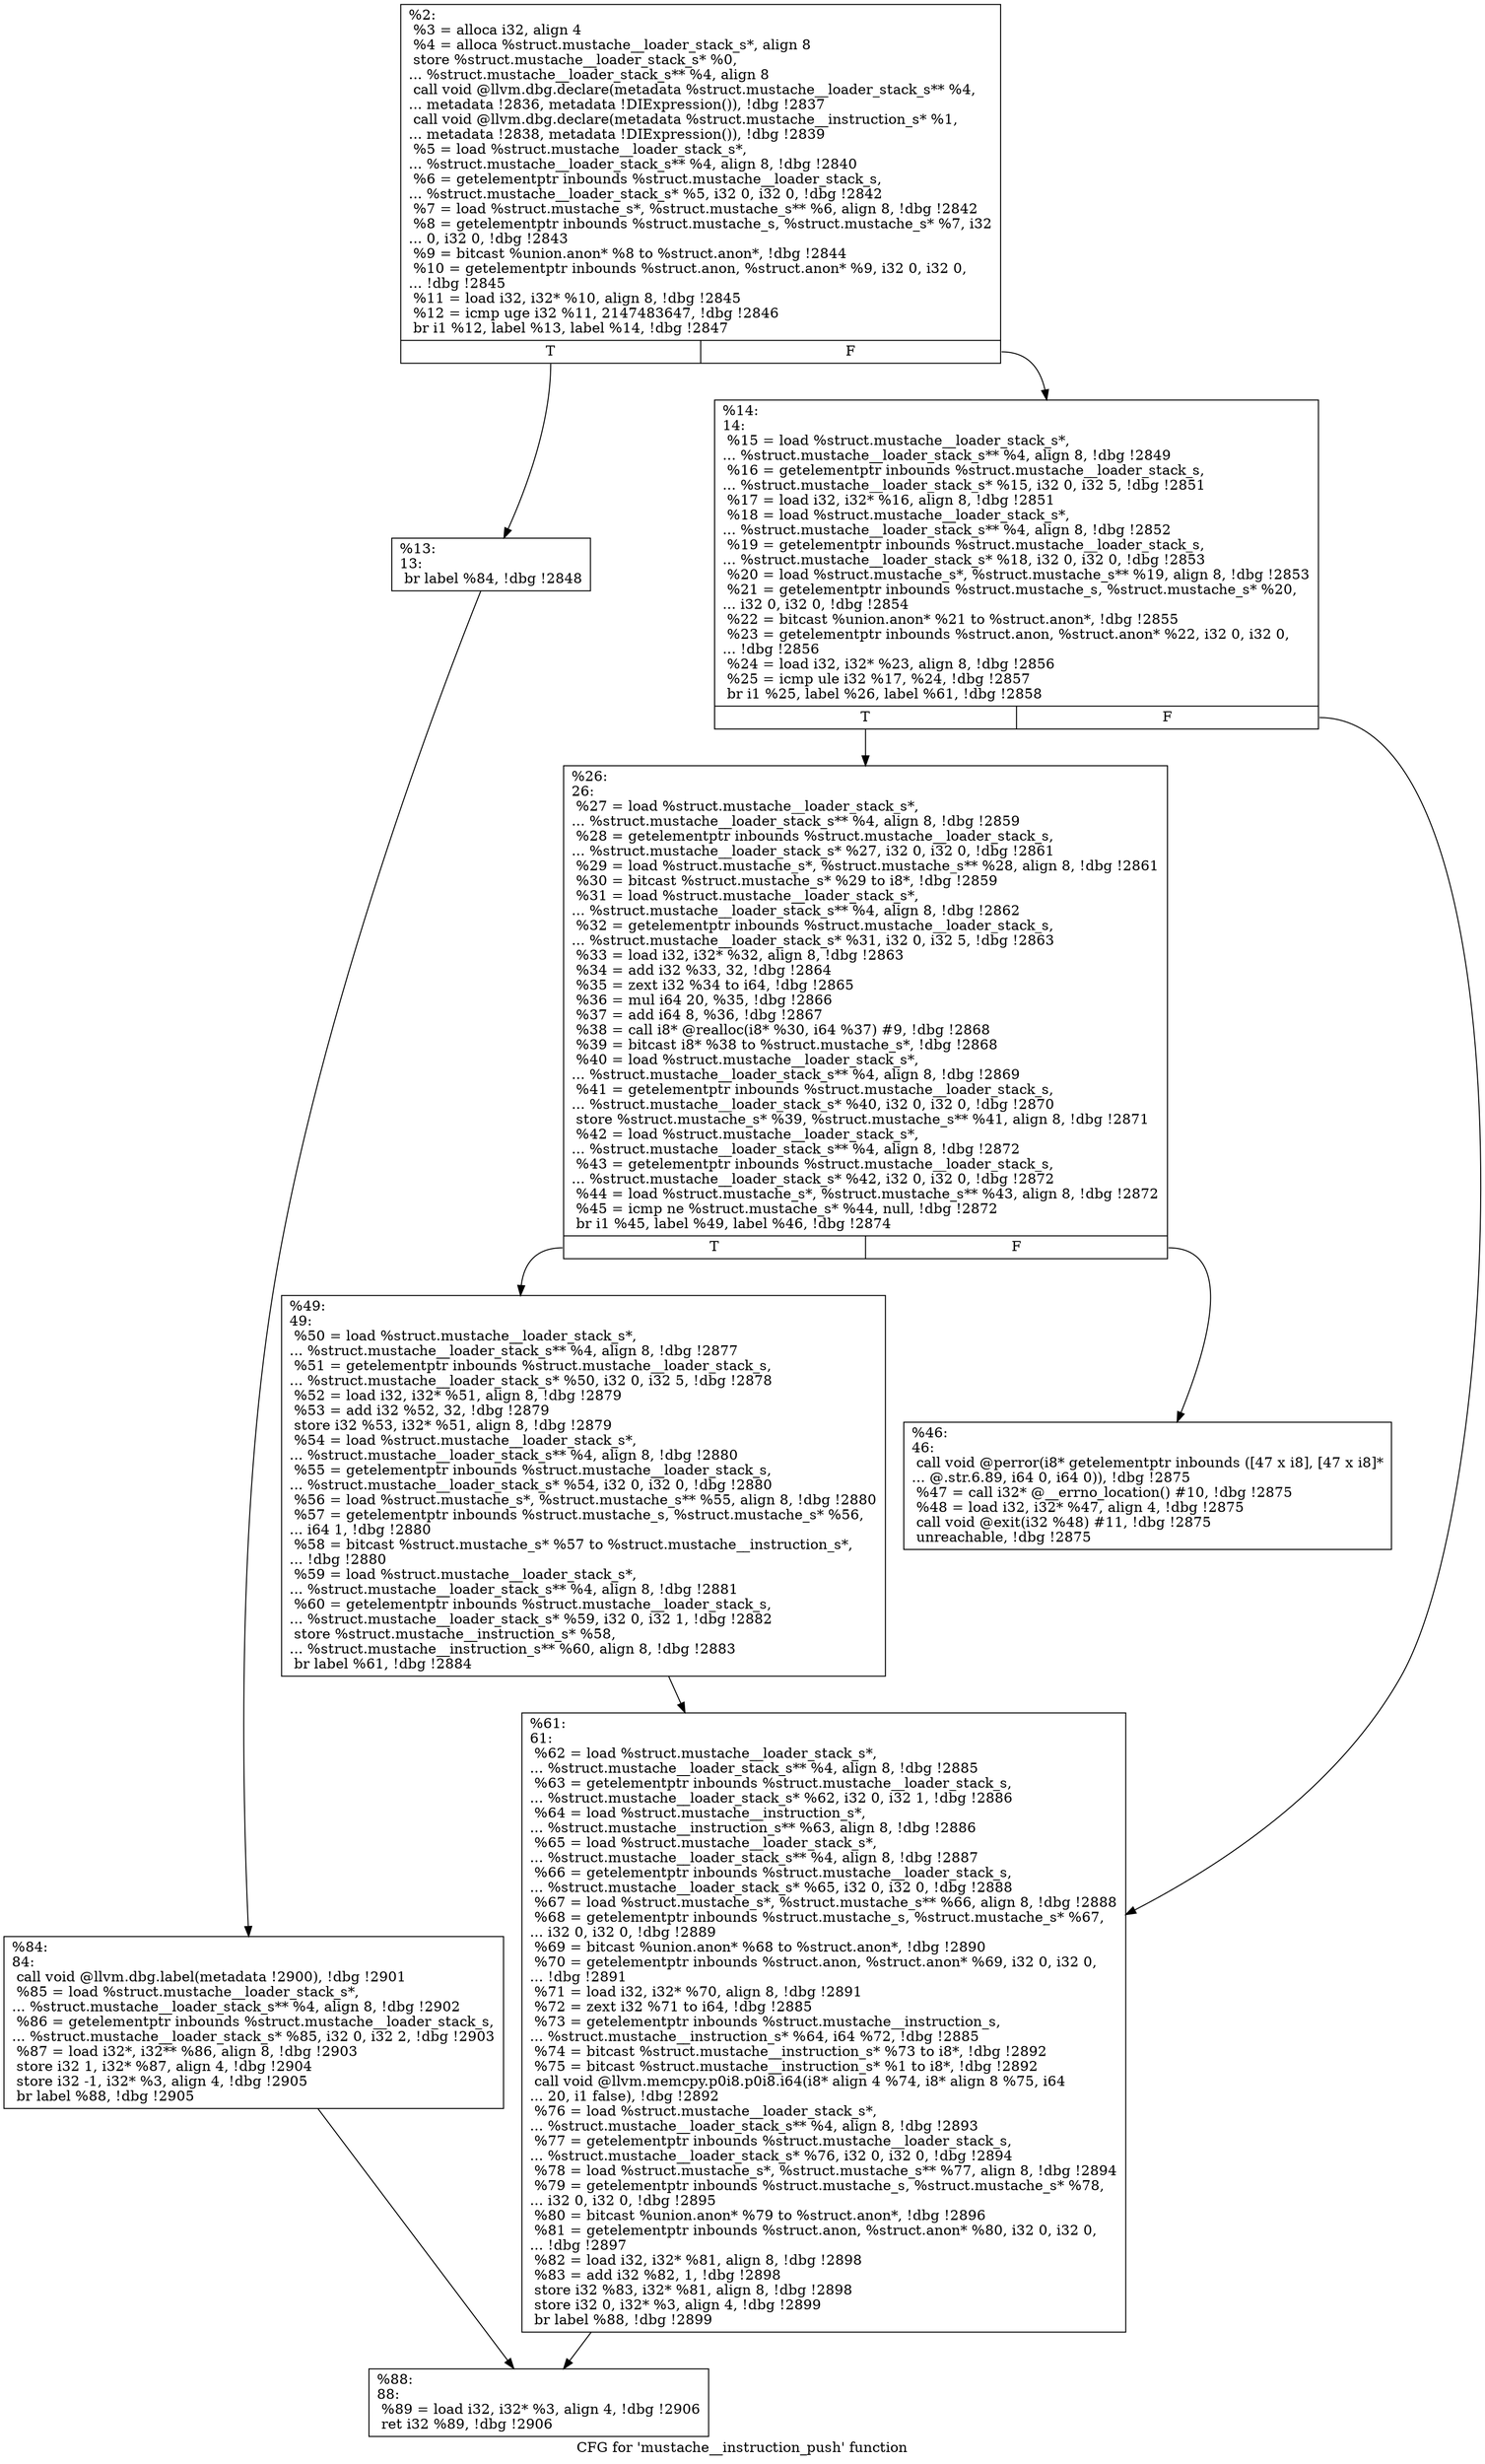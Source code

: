 digraph "CFG for 'mustache__instruction_push' function" {
	label="CFG for 'mustache__instruction_push' function";

	Node0x556851fb3830 [shape=record,label="{%2:\l  %3 = alloca i32, align 4\l  %4 = alloca %struct.mustache__loader_stack_s*, align 8\l  store %struct.mustache__loader_stack_s* %0,\l... %struct.mustache__loader_stack_s** %4, align 8\l  call void @llvm.dbg.declare(metadata %struct.mustache__loader_stack_s** %4,\l... metadata !2836, metadata !DIExpression()), !dbg !2837\l  call void @llvm.dbg.declare(metadata %struct.mustache__instruction_s* %1,\l... metadata !2838, metadata !DIExpression()), !dbg !2839\l  %5 = load %struct.mustache__loader_stack_s*,\l... %struct.mustache__loader_stack_s** %4, align 8, !dbg !2840\l  %6 = getelementptr inbounds %struct.mustache__loader_stack_s,\l... %struct.mustache__loader_stack_s* %5, i32 0, i32 0, !dbg !2842\l  %7 = load %struct.mustache_s*, %struct.mustache_s** %6, align 8, !dbg !2842\l  %8 = getelementptr inbounds %struct.mustache_s, %struct.mustache_s* %7, i32\l... 0, i32 0, !dbg !2843\l  %9 = bitcast %union.anon* %8 to %struct.anon*, !dbg !2844\l  %10 = getelementptr inbounds %struct.anon, %struct.anon* %9, i32 0, i32 0,\l... !dbg !2845\l  %11 = load i32, i32* %10, align 8, !dbg !2845\l  %12 = icmp uge i32 %11, 2147483647, !dbg !2846\l  br i1 %12, label %13, label %14, !dbg !2847\l|{<s0>T|<s1>F}}"];
	Node0x556851fb3830:s0 -> Node0x556851fb80d0;
	Node0x556851fb3830:s1 -> Node0x556851fb8120;
	Node0x556851fb80d0 [shape=record,label="{%13:\l13:                                               \l  br label %84, !dbg !2848\l}"];
	Node0x556851fb80d0 -> Node0x556851fb82b0;
	Node0x556851fb8120 [shape=record,label="{%14:\l14:                                               \l  %15 = load %struct.mustache__loader_stack_s*,\l... %struct.mustache__loader_stack_s** %4, align 8, !dbg !2849\l  %16 = getelementptr inbounds %struct.mustache__loader_stack_s,\l... %struct.mustache__loader_stack_s* %15, i32 0, i32 5, !dbg !2851\l  %17 = load i32, i32* %16, align 8, !dbg !2851\l  %18 = load %struct.mustache__loader_stack_s*,\l... %struct.mustache__loader_stack_s** %4, align 8, !dbg !2852\l  %19 = getelementptr inbounds %struct.mustache__loader_stack_s,\l... %struct.mustache__loader_stack_s* %18, i32 0, i32 0, !dbg !2853\l  %20 = load %struct.mustache_s*, %struct.mustache_s** %19, align 8, !dbg !2853\l  %21 = getelementptr inbounds %struct.mustache_s, %struct.mustache_s* %20,\l... i32 0, i32 0, !dbg !2854\l  %22 = bitcast %union.anon* %21 to %struct.anon*, !dbg !2855\l  %23 = getelementptr inbounds %struct.anon, %struct.anon* %22, i32 0, i32 0,\l... !dbg !2856\l  %24 = load i32, i32* %23, align 8, !dbg !2856\l  %25 = icmp ule i32 %17, %24, !dbg !2857\l  br i1 %25, label %26, label %61, !dbg !2858\l|{<s0>T|<s1>F}}"];
	Node0x556851fb8120:s0 -> Node0x556851fb8170;
	Node0x556851fb8120:s1 -> Node0x556851fb8260;
	Node0x556851fb8170 [shape=record,label="{%26:\l26:                                               \l  %27 = load %struct.mustache__loader_stack_s*,\l... %struct.mustache__loader_stack_s** %4, align 8, !dbg !2859\l  %28 = getelementptr inbounds %struct.mustache__loader_stack_s,\l... %struct.mustache__loader_stack_s* %27, i32 0, i32 0, !dbg !2861\l  %29 = load %struct.mustache_s*, %struct.mustache_s** %28, align 8, !dbg !2861\l  %30 = bitcast %struct.mustache_s* %29 to i8*, !dbg !2859\l  %31 = load %struct.mustache__loader_stack_s*,\l... %struct.mustache__loader_stack_s** %4, align 8, !dbg !2862\l  %32 = getelementptr inbounds %struct.mustache__loader_stack_s,\l... %struct.mustache__loader_stack_s* %31, i32 0, i32 5, !dbg !2863\l  %33 = load i32, i32* %32, align 8, !dbg !2863\l  %34 = add i32 %33, 32, !dbg !2864\l  %35 = zext i32 %34 to i64, !dbg !2865\l  %36 = mul i64 20, %35, !dbg !2866\l  %37 = add i64 8, %36, !dbg !2867\l  %38 = call i8* @realloc(i8* %30, i64 %37) #9, !dbg !2868\l  %39 = bitcast i8* %38 to %struct.mustache_s*, !dbg !2868\l  %40 = load %struct.mustache__loader_stack_s*,\l... %struct.mustache__loader_stack_s** %4, align 8, !dbg !2869\l  %41 = getelementptr inbounds %struct.mustache__loader_stack_s,\l... %struct.mustache__loader_stack_s* %40, i32 0, i32 0, !dbg !2870\l  store %struct.mustache_s* %39, %struct.mustache_s** %41, align 8, !dbg !2871\l  %42 = load %struct.mustache__loader_stack_s*,\l... %struct.mustache__loader_stack_s** %4, align 8, !dbg !2872\l  %43 = getelementptr inbounds %struct.mustache__loader_stack_s,\l... %struct.mustache__loader_stack_s* %42, i32 0, i32 0, !dbg !2872\l  %44 = load %struct.mustache_s*, %struct.mustache_s** %43, align 8, !dbg !2872\l  %45 = icmp ne %struct.mustache_s* %44, null, !dbg !2872\l  br i1 %45, label %49, label %46, !dbg !2874\l|{<s0>T|<s1>F}}"];
	Node0x556851fb8170:s0 -> Node0x556851fb8210;
	Node0x556851fb8170:s1 -> Node0x556851fb81c0;
	Node0x556851fb81c0 [shape=record,label="{%46:\l46:                                               \l  call void @perror(i8* getelementptr inbounds ([47 x i8], [47 x i8]*\l... @.str.6.89, i64 0, i64 0)), !dbg !2875\l  %47 = call i32* @__errno_location() #10, !dbg !2875\l  %48 = load i32, i32* %47, align 4, !dbg !2875\l  call void @exit(i32 %48) #11, !dbg !2875\l  unreachable, !dbg !2875\l}"];
	Node0x556851fb8210 [shape=record,label="{%49:\l49:                                               \l  %50 = load %struct.mustache__loader_stack_s*,\l... %struct.mustache__loader_stack_s** %4, align 8, !dbg !2877\l  %51 = getelementptr inbounds %struct.mustache__loader_stack_s,\l... %struct.mustache__loader_stack_s* %50, i32 0, i32 5, !dbg !2878\l  %52 = load i32, i32* %51, align 8, !dbg !2879\l  %53 = add i32 %52, 32, !dbg !2879\l  store i32 %53, i32* %51, align 8, !dbg !2879\l  %54 = load %struct.mustache__loader_stack_s*,\l... %struct.mustache__loader_stack_s** %4, align 8, !dbg !2880\l  %55 = getelementptr inbounds %struct.mustache__loader_stack_s,\l... %struct.mustache__loader_stack_s* %54, i32 0, i32 0, !dbg !2880\l  %56 = load %struct.mustache_s*, %struct.mustache_s** %55, align 8, !dbg !2880\l  %57 = getelementptr inbounds %struct.mustache_s, %struct.mustache_s* %56,\l... i64 1, !dbg !2880\l  %58 = bitcast %struct.mustache_s* %57 to %struct.mustache__instruction_s*,\l... !dbg !2880\l  %59 = load %struct.mustache__loader_stack_s*,\l... %struct.mustache__loader_stack_s** %4, align 8, !dbg !2881\l  %60 = getelementptr inbounds %struct.mustache__loader_stack_s,\l... %struct.mustache__loader_stack_s* %59, i32 0, i32 1, !dbg !2882\l  store %struct.mustache__instruction_s* %58,\l... %struct.mustache__instruction_s** %60, align 8, !dbg !2883\l  br label %61, !dbg !2884\l}"];
	Node0x556851fb8210 -> Node0x556851fb8260;
	Node0x556851fb8260 [shape=record,label="{%61:\l61:                                               \l  %62 = load %struct.mustache__loader_stack_s*,\l... %struct.mustache__loader_stack_s** %4, align 8, !dbg !2885\l  %63 = getelementptr inbounds %struct.mustache__loader_stack_s,\l... %struct.mustache__loader_stack_s* %62, i32 0, i32 1, !dbg !2886\l  %64 = load %struct.mustache__instruction_s*,\l... %struct.mustache__instruction_s** %63, align 8, !dbg !2886\l  %65 = load %struct.mustache__loader_stack_s*,\l... %struct.mustache__loader_stack_s** %4, align 8, !dbg !2887\l  %66 = getelementptr inbounds %struct.mustache__loader_stack_s,\l... %struct.mustache__loader_stack_s* %65, i32 0, i32 0, !dbg !2888\l  %67 = load %struct.mustache_s*, %struct.mustache_s** %66, align 8, !dbg !2888\l  %68 = getelementptr inbounds %struct.mustache_s, %struct.mustache_s* %67,\l... i32 0, i32 0, !dbg !2889\l  %69 = bitcast %union.anon* %68 to %struct.anon*, !dbg !2890\l  %70 = getelementptr inbounds %struct.anon, %struct.anon* %69, i32 0, i32 0,\l... !dbg !2891\l  %71 = load i32, i32* %70, align 8, !dbg !2891\l  %72 = zext i32 %71 to i64, !dbg !2885\l  %73 = getelementptr inbounds %struct.mustache__instruction_s,\l... %struct.mustache__instruction_s* %64, i64 %72, !dbg !2885\l  %74 = bitcast %struct.mustache__instruction_s* %73 to i8*, !dbg !2892\l  %75 = bitcast %struct.mustache__instruction_s* %1 to i8*, !dbg !2892\l  call void @llvm.memcpy.p0i8.p0i8.i64(i8* align 4 %74, i8* align 8 %75, i64\l... 20, i1 false), !dbg !2892\l  %76 = load %struct.mustache__loader_stack_s*,\l... %struct.mustache__loader_stack_s** %4, align 8, !dbg !2893\l  %77 = getelementptr inbounds %struct.mustache__loader_stack_s,\l... %struct.mustache__loader_stack_s* %76, i32 0, i32 0, !dbg !2894\l  %78 = load %struct.mustache_s*, %struct.mustache_s** %77, align 8, !dbg !2894\l  %79 = getelementptr inbounds %struct.mustache_s, %struct.mustache_s* %78,\l... i32 0, i32 0, !dbg !2895\l  %80 = bitcast %union.anon* %79 to %struct.anon*, !dbg !2896\l  %81 = getelementptr inbounds %struct.anon, %struct.anon* %80, i32 0, i32 0,\l... !dbg !2897\l  %82 = load i32, i32* %81, align 8, !dbg !2898\l  %83 = add i32 %82, 1, !dbg !2898\l  store i32 %83, i32* %81, align 8, !dbg !2898\l  store i32 0, i32* %3, align 4, !dbg !2899\l  br label %88, !dbg !2899\l}"];
	Node0x556851fb8260 -> Node0x556851fb8300;
	Node0x556851fb82b0 [shape=record,label="{%84:\l84:                                               \l  call void @llvm.dbg.label(metadata !2900), !dbg !2901\l  %85 = load %struct.mustache__loader_stack_s*,\l... %struct.mustache__loader_stack_s** %4, align 8, !dbg !2902\l  %86 = getelementptr inbounds %struct.mustache__loader_stack_s,\l... %struct.mustache__loader_stack_s* %85, i32 0, i32 2, !dbg !2903\l  %87 = load i32*, i32** %86, align 8, !dbg !2903\l  store i32 1, i32* %87, align 4, !dbg !2904\l  store i32 -1, i32* %3, align 4, !dbg !2905\l  br label %88, !dbg !2905\l}"];
	Node0x556851fb82b0 -> Node0x556851fb8300;
	Node0x556851fb8300 [shape=record,label="{%88:\l88:                                               \l  %89 = load i32, i32* %3, align 4, !dbg !2906\l  ret i32 %89, !dbg !2906\l}"];
}
